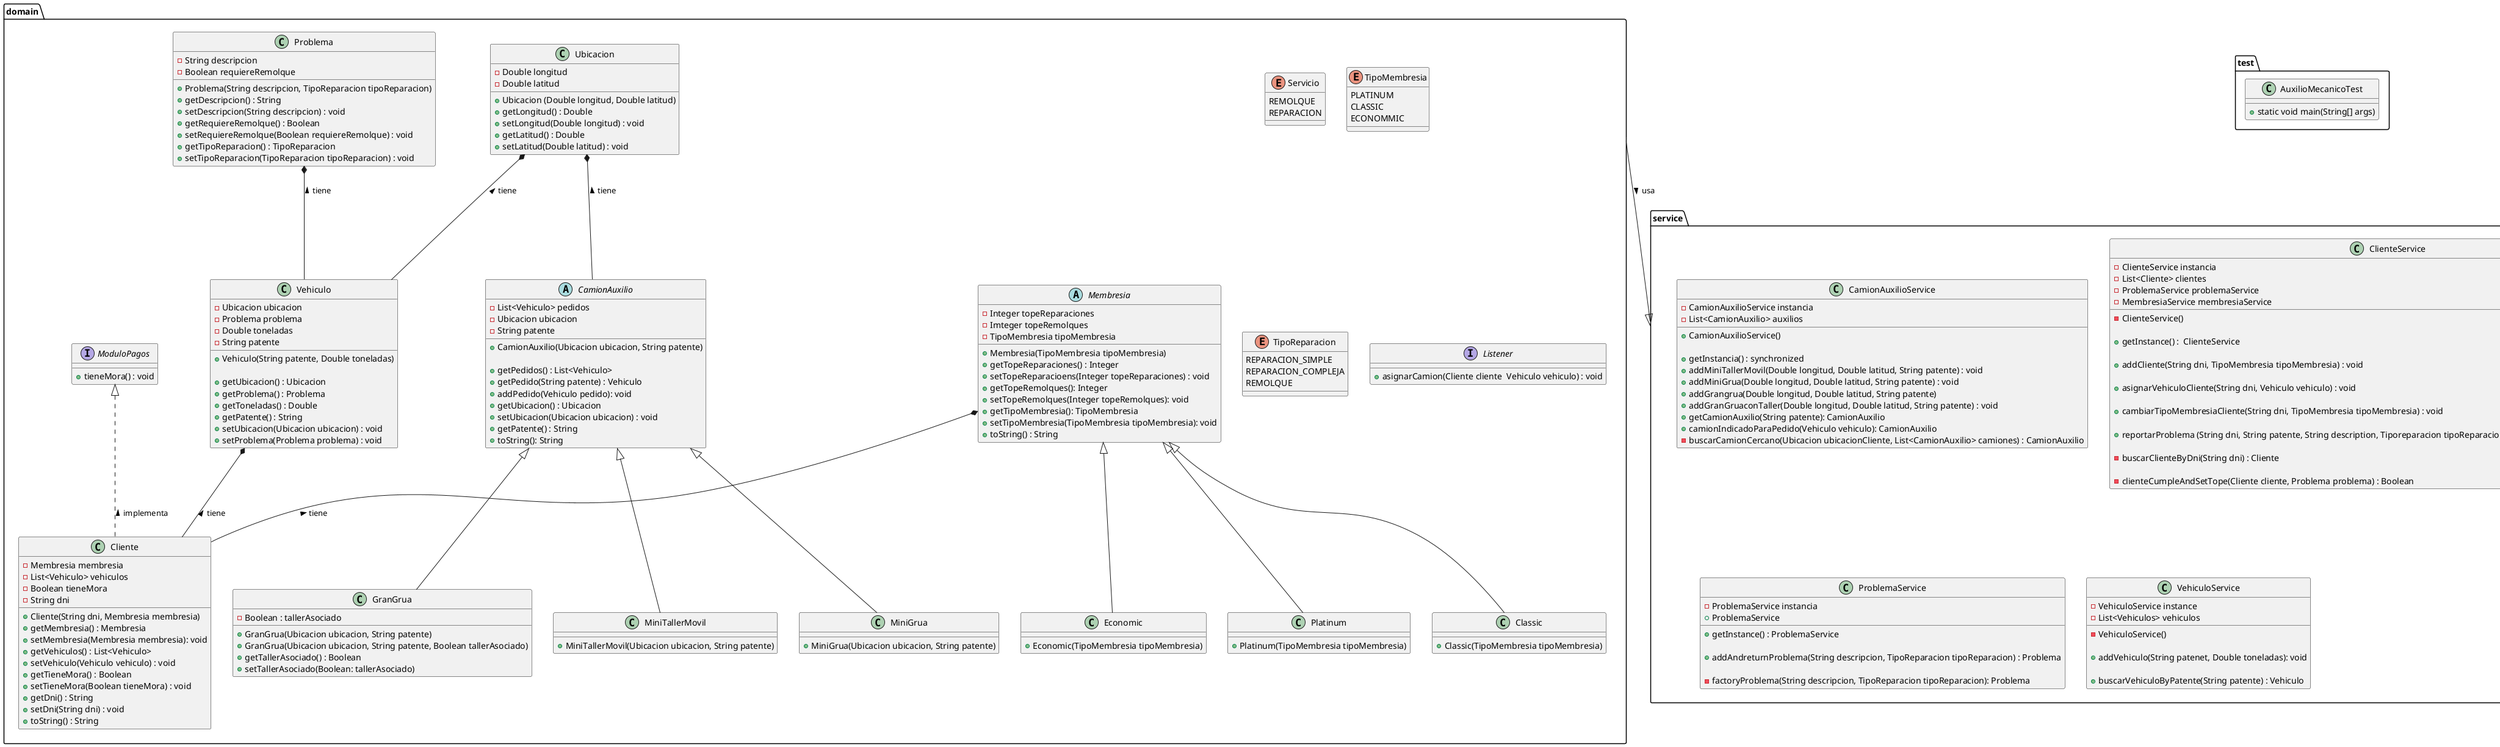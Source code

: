 @startuml final

package domain{

    class Cliente{
        - Membresia membresia
        - List<Vehiculo> vehiculos
        - Boolean tieneMora
        - String dni

        + Cliente(String dni, Membresia membresia)
        + getMembresia() : Membresia
        + setMembresia(Membresia membresia): void
        + getVehiculos() : List<Vehiculo>
        + setVehiculo(Vehiculo vehiculo) : void
        + getTieneMora() : Boolean
        + setTieneMora(Boolean tieneMora) : void
        + getDni() : String
        + setDni(String dni) : void
        + toString() : String
    }

    abstract class Membresia{
        - Integer topeReparaciones
        - Imteger topeRemolques
        - TipoMembresia tipoMembresia

        + Membresia(TipoMembresia tipoMembresia)
        + getTopeReparaciones() : Integer
        + setTopeReparacioens(Integer topeReparaciones) : void
        + getTopeRemolques(): Integer
        + setTopeRemolques(Integer topeRemolques): void
        + getTipoMembresia(): TipoMembresia
        + setTipoMembresia(TipoMembresia tipoMembresia): void
        + toString() : String

    }

    class Platinum extends Membresia{
        + Platinum(TipoMembresia tipoMembresia)
    }

    class Classic extends Membresia{
        + Classic(TipoMembresia tipoMembresia)
    }

    class Economic extends Membresia{
        + Economic(TipoMembresia tipoMembresia)
    }

    class Vehiculo{
        - Ubicacion ubicacion
        - Problema problema
        - Double toneladas
        - String patente

        + Vehiculo(String patente, Double toneladas)

        + getUbicacion() : Ubicacion
        + getProblema() : Problema
        + getToneladas() : Double
        + getPatente() : String
        + setUbicacion(Ubicacion ubicacion) : void
        + setProblema(Problema problema) : void
    }

    class Ubicacion{
        - Double longitud
        - Double latitud

        + Ubicacion (Double longitud, Double latitud)
        + getLongitud() : Double
        + setLongitud(Double longitud) : void
        + getLatitud() : Double
        + setLatitud(Double latitud) : void
    }


    abstract class CamionAuxilio{
        - List<Vehiculo> pedidos
        - Ubicacion ubicacion
        - String patente

        + CamionAuxilio(Ubicacion ubicacion, String patente)

        + getPedidos() : List<Vehiculo>
        + getPedido(String patente) : Vehiculo
        + addPedido(Vehiculo pedido): void
        + getUbicacion() : Ubicacion
        + setUbicacion(Ubicacion ubicacion) : void
        + getPatente() : String
        + toString(): String
    }

    class MiniTallerMovil extends CamionAuxilio{
        + MiniTallerMovil(Ubicacion ubicacion, String patente)
    }

    class MiniGrua extends CamionAuxilio{
        + MiniGrua(Ubicacion ubicacion, String patente)
    }

    class GranGrua extends CamionAuxilio{
        -Boolean : tallerAsociado
        + GranGrua(Ubicacion ubicacion, String patente)
        + GranGrua(Ubicacion ubicacion, String patente, Boolean tallerAsociado)
        + getTallerAsociado() : Boolean
        + setTallerAsociado(Boolean: tallerAsociado)

    }

    class Problema{
        - String descripcion
        - Boolean requiereRemolque

        + Problema(String descripcion, TipoReparacion tipoReparacion)
        + getDescripcion() : String
        + setDescripcion(String descripcion) : void
        + getRequiereRemolque() : Boolean
        + setRequiereRemolque(Boolean requiereRemolque) : void
        + getTipoReparacion() : TipoReparacion
        + setTipoReparacion(TipoReparacion tipoReparacion) : void
    }

    Enum Servicio{
        REMOLQUE
        REPARACION
    }

    Enum TipoMembresia{
        PLATINUM
        CLASSIC
        ECONOMMIC
    }

    Enum TipoReparacion{
        REPARACION_SIMPLE
        REPARACION_COMPLEJA
        REMOLQUE
    }
    interface ModuloPagos{
        + tieneMora() : void
    }
    interface Listener{
        + asignarCamion(Cliente cliente  Vehiculo vehiculo) : void
    }


}



package service{
    class CamionAuxilioService{
        - CamionAuxilioService instancia
        - List<CamionAuxilio> auxilios

        + CamionAuxilioService()

        + getInstancia() : synchronized
        + addMiniTallerMovil(Double longitud, Double latitud, String patente) : void
        + addMiniGrua(Double longitud, Double latitud, String patente) : void
        + addGrangrua(Double longitud, Double latitud, String patente)
        + addGranGruaconTaller(Double longitud, Double latitud, String patente) : void
        + getCamionAuxilio(String patente): CamionAuxilio
        + camionIndicadoParaPedido(Vehiculo vehiculo): CamionAuxilio
        - buscarCamionCercano(Ubicacion ubicacionCliente, List<CamionAuxilio> camiones) : CamionAuxilio


    }

    class ClienteService {
        - ClienteService instancia
        - List<Cliente> clientes
        - ProblemaService problemaService
        -  MembresiaService membresiaService

        -ClienteService()

        + getInstance() :  ClienteService

        + addCliente(String dni, TipoMembresia tipoMembresia) : void

        + asignarVehiculoCliente(String dni, Vehiculo vehiculo) : void

        + cambiarTipoMembresiaCliente(String dni, TipoMembresia tipoMembresia) : void

        + reportarProblema (String dni, String patente, String description, Tiporeparacion tipoReparacion, Double longitud, Double latitud) : void

        - buscarClienteByDni(String dni) : Cliente

        - clienteCumpleAndSetTope(Cliente cliente, Problema problema) : Boolean
    }

    class MembresiaService{
        - Membresiaservice instancia
        - List<Membresia> membresias
        - MembresiaService()

        + MembresiaService()

        + addMembresia(TipoMembresia tipoMembresia) : void

        - factoryMembresia(TipoMembresia tipoMembresia) : Membresia
    }

    class ProblemaService{
        - ProblemaService instancia
        + ProblemaService
        + getInstance() : ProblemaService

        +addAndreturnProblema(String descripcion, TipoReparacion tipoReparacion) : Problema

        - factoryProblema(String descripcion, TipoReparacion tipoReparacion): Problema
    }

    class VehiculoService{
        - VehiculoService instance
        - List<Vehiculos> vehiculos
        - VehiculoService()

        + addVehiculo(String patenet, Double toneladas): void

        + buscarVehiculoByPatente(String patente) : Vehiculo


    }

}

package test{

    class AuxilioMecanicoTest{

        + static void main(String[] args)
    }
}


Problema        *--   Vehiculo       : tiene      <
Ubicacion       *--   Vehiculo       : tiene      <
Ubicacion       *--   CamionAuxilio  : tiene      <
Membresia       *--   Cliente        : tiene      <
Vehiculo        *--   Cliente        : tiene      <
ModuloPagos     <|..  Cliente        : implementa <

domain --|> service : usa      >



@enduml